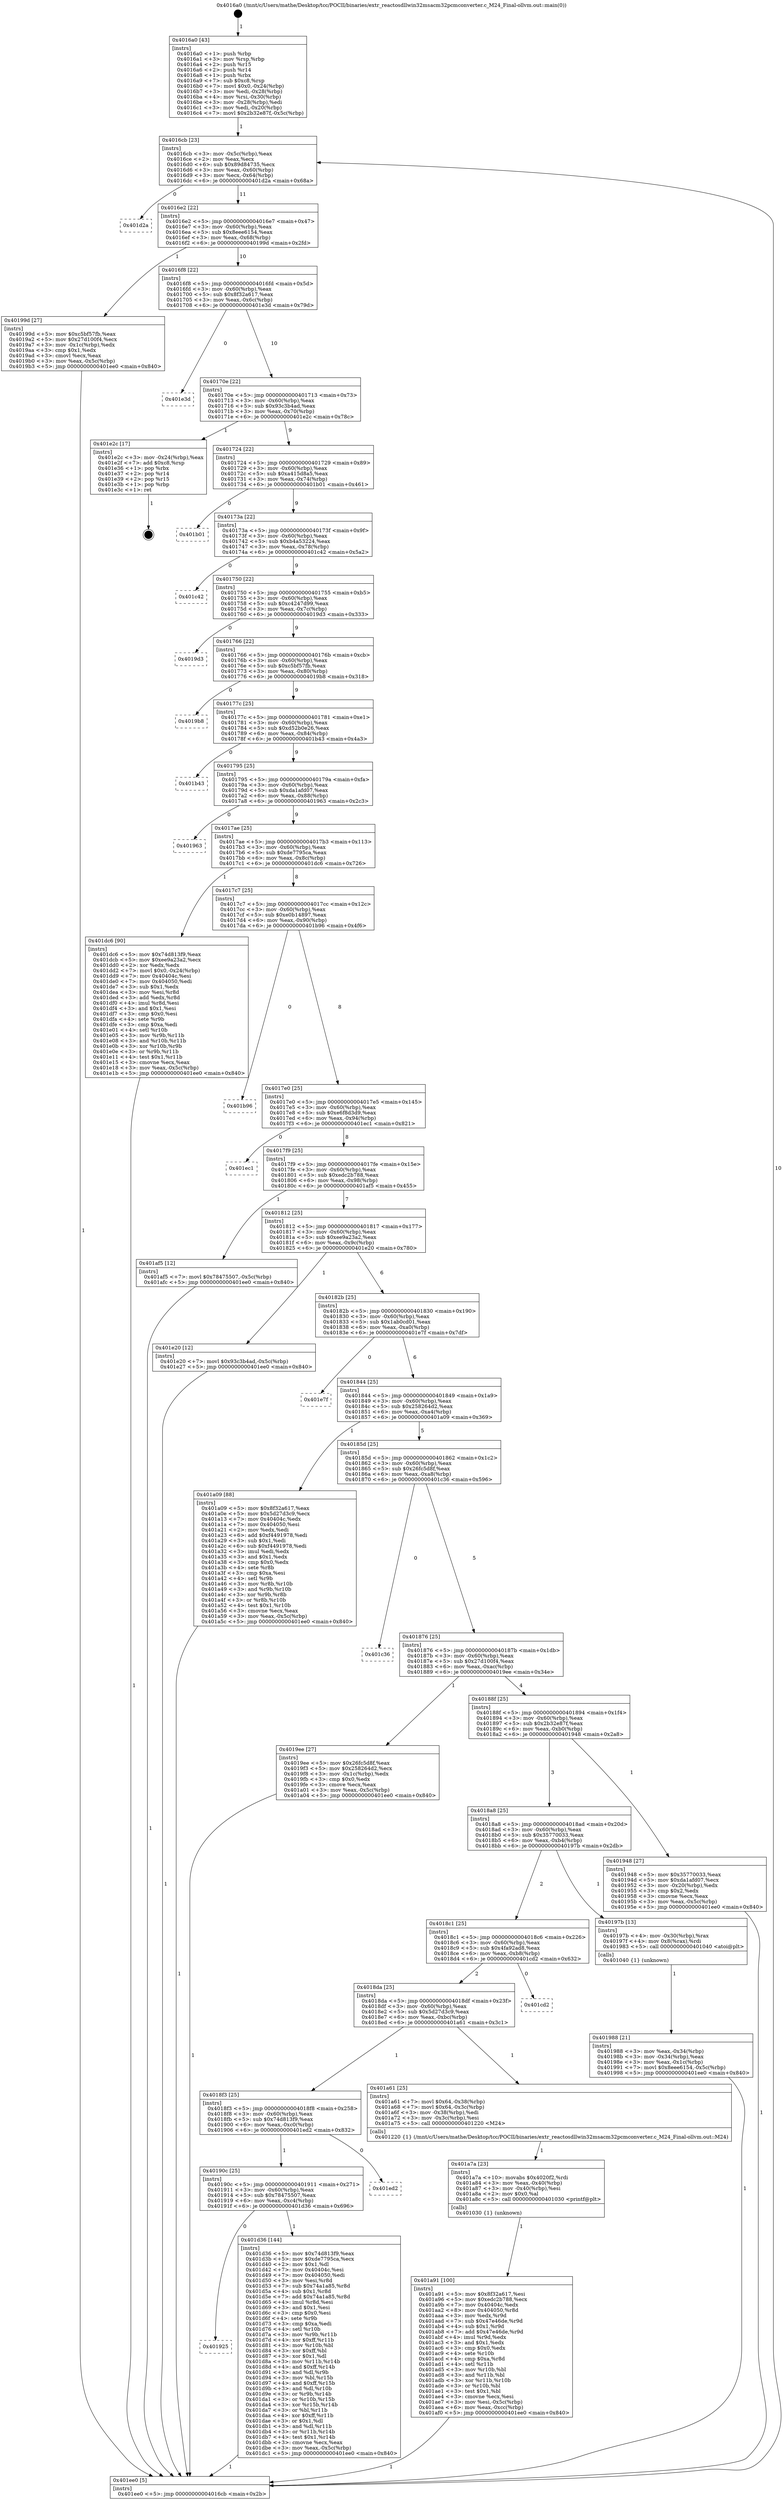 digraph "0x4016a0" {
  label = "0x4016a0 (/mnt/c/Users/mathe/Desktop/tcc/POCII/binaries/extr_reactosdllwin32msacm32pcmconverter.c_M24_Final-ollvm.out::main(0))"
  labelloc = "t"
  node[shape=record]

  Entry [label="",width=0.3,height=0.3,shape=circle,fillcolor=black,style=filled]
  "0x4016cb" [label="{
     0x4016cb [23]\l
     | [instrs]\l
     &nbsp;&nbsp;0x4016cb \<+3\>: mov -0x5c(%rbp),%eax\l
     &nbsp;&nbsp;0x4016ce \<+2\>: mov %eax,%ecx\l
     &nbsp;&nbsp;0x4016d0 \<+6\>: sub $0x89d84735,%ecx\l
     &nbsp;&nbsp;0x4016d6 \<+3\>: mov %eax,-0x60(%rbp)\l
     &nbsp;&nbsp;0x4016d9 \<+3\>: mov %ecx,-0x64(%rbp)\l
     &nbsp;&nbsp;0x4016dc \<+6\>: je 0000000000401d2a \<main+0x68a\>\l
  }"]
  "0x401d2a" [label="{
     0x401d2a\l
  }", style=dashed]
  "0x4016e2" [label="{
     0x4016e2 [22]\l
     | [instrs]\l
     &nbsp;&nbsp;0x4016e2 \<+5\>: jmp 00000000004016e7 \<main+0x47\>\l
     &nbsp;&nbsp;0x4016e7 \<+3\>: mov -0x60(%rbp),%eax\l
     &nbsp;&nbsp;0x4016ea \<+5\>: sub $0x8eee6154,%eax\l
     &nbsp;&nbsp;0x4016ef \<+3\>: mov %eax,-0x68(%rbp)\l
     &nbsp;&nbsp;0x4016f2 \<+6\>: je 000000000040199d \<main+0x2fd\>\l
  }"]
  Exit [label="",width=0.3,height=0.3,shape=circle,fillcolor=black,style=filled,peripheries=2]
  "0x40199d" [label="{
     0x40199d [27]\l
     | [instrs]\l
     &nbsp;&nbsp;0x40199d \<+5\>: mov $0xc5bf57fb,%eax\l
     &nbsp;&nbsp;0x4019a2 \<+5\>: mov $0x27d100f4,%ecx\l
     &nbsp;&nbsp;0x4019a7 \<+3\>: mov -0x1c(%rbp),%edx\l
     &nbsp;&nbsp;0x4019aa \<+3\>: cmp $0x1,%edx\l
     &nbsp;&nbsp;0x4019ad \<+3\>: cmovl %ecx,%eax\l
     &nbsp;&nbsp;0x4019b0 \<+3\>: mov %eax,-0x5c(%rbp)\l
     &nbsp;&nbsp;0x4019b3 \<+5\>: jmp 0000000000401ee0 \<main+0x840\>\l
  }"]
  "0x4016f8" [label="{
     0x4016f8 [22]\l
     | [instrs]\l
     &nbsp;&nbsp;0x4016f8 \<+5\>: jmp 00000000004016fd \<main+0x5d\>\l
     &nbsp;&nbsp;0x4016fd \<+3\>: mov -0x60(%rbp),%eax\l
     &nbsp;&nbsp;0x401700 \<+5\>: sub $0x8f32a617,%eax\l
     &nbsp;&nbsp;0x401705 \<+3\>: mov %eax,-0x6c(%rbp)\l
     &nbsp;&nbsp;0x401708 \<+6\>: je 0000000000401e3d \<main+0x79d\>\l
  }"]
  "0x401925" [label="{
     0x401925\l
  }", style=dashed]
  "0x401e3d" [label="{
     0x401e3d\l
  }", style=dashed]
  "0x40170e" [label="{
     0x40170e [22]\l
     | [instrs]\l
     &nbsp;&nbsp;0x40170e \<+5\>: jmp 0000000000401713 \<main+0x73\>\l
     &nbsp;&nbsp;0x401713 \<+3\>: mov -0x60(%rbp),%eax\l
     &nbsp;&nbsp;0x401716 \<+5\>: sub $0x93c3b4ad,%eax\l
     &nbsp;&nbsp;0x40171b \<+3\>: mov %eax,-0x70(%rbp)\l
     &nbsp;&nbsp;0x40171e \<+6\>: je 0000000000401e2c \<main+0x78c\>\l
  }"]
  "0x401d36" [label="{
     0x401d36 [144]\l
     | [instrs]\l
     &nbsp;&nbsp;0x401d36 \<+5\>: mov $0x74d813f9,%eax\l
     &nbsp;&nbsp;0x401d3b \<+5\>: mov $0xde7795ca,%ecx\l
     &nbsp;&nbsp;0x401d40 \<+2\>: mov $0x1,%dl\l
     &nbsp;&nbsp;0x401d42 \<+7\>: mov 0x40404c,%esi\l
     &nbsp;&nbsp;0x401d49 \<+7\>: mov 0x404050,%edi\l
     &nbsp;&nbsp;0x401d50 \<+3\>: mov %esi,%r8d\l
     &nbsp;&nbsp;0x401d53 \<+7\>: sub $0x74a1a85,%r8d\l
     &nbsp;&nbsp;0x401d5a \<+4\>: sub $0x1,%r8d\l
     &nbsp;&nbsp;0x401d5e \<+7\>: add $0x74a1a85,%r8d\l
     &nbsp;&nbsp;0x401d65 \<+4\>: imul %r8d,%esi\l
     &nbsp;&nbsp;0x401d69 \<+3\>: and $0x1,%esi\l
     &nbsp;&nbsp;0x401d6c \<+3\>: cmp $0x0,%esi\l
     &nbsp;&nbsp;0x401d6f \<+4\>: sete %r9b\l
     &nbsp;&nbsp;0x401d73 \<+3\>: cmp $0xa,%edi\l
     &nbsp;&nbsp;0x401d76 \<+4\>: setl %r10b\l
     &nbsp;&nbsp;0x401d7a \<+3\>: mov %r9b,%r11b\l
     &nbsp;&nbsp;0x401d7d \<+4\>: xor $0xff,%r11b\l
     &nbsp;&nbsp;0x401d81 \<+3\>: mov %r10b,%bl\l
     &nbsp;&nbsp;0x401d84 \<+3\>: xor $0xff,%bl\l
     &nbsp;&nbsp;0x401d87 \<+3\>: xor $0x1,%dl\l
     &nbsp;&nbsp;0x401d8a \<+3\>: mov %r11b,%r14b\l
     &nbsp;&nbsp;0x401d8d \<+4\>: and $0xff,%r14b\l
     &nbsp;&nbsp;0x401d91 \<+3\>: and %dl,%r9b\l
     &nbsp;&nbsp;0x401d94 \<+3\>: mov %bl,%r15b\l
     &nbsp;&nbsp;0x401d97 \<+4\>: and $0xff,%r15b\l
     &nbsp;&nbsp;0x401d9b \<+3\>: and %dl,%r10b\l
     &nbsp;&nbsp;0x401d9e \<+3\>: or %r9b,%r14b\l
     &nbsp;&nbsp;0x401da1 \<+3\>: or %r10b,%r15b\l
     &nbsp;&nbsp;0x401da4 \<+3\>: xor %r15b,%r14b\l
     &nbsp;&nbsp;0x401da7 \<+3\>: or %bl,%r11b\l
     &nbsp;&nbsp;0x401daa \<+4\>: xor $0xff,%r11b\l
     &nbsp;&nbsp;0x401dae \<+3\>: or $0x1,%dl\l
     &nbsp;&nbsp;0x401db1 \<+3\>: and %dl,%r11b\l
     &nbsp;&nbsp;0x401db4 \<+3\>: or %r11b,%r14b\l
     &nbsp;&nbsp;0x401db7 \<+4\>: test $0x1,%r14b\l
     &nbsp;&nbsp;0x401dbb \<+3\>: cmovne %ecx,%eax\l
     &nbsp;&nbsp;0x401dbe \<+3\>: mov %eax,-0x5c(%rbp)\l
     &nbsp;&nbsp;0x401dc1 \<+5\>: jmp 0000000000401ee0 \<main+0x840\>\l
  }"]
  "0x401e2c" [label="{
     0x401e2c [17]\l
     | [instrs]\l
     &nbsp;&nbsp;0x401e2c \<+3\>: mov -0x24(%rbp),%eax\l
     &nbsp;&nbsp;0x401e2f \<+7\>: add $0xc8,%rsp\l
     &nbsp;&nbsp;0x401e36 \<+1\>: pop %rbx\l
     &nbsp;&nbsp;0x401e37 \<+2\>: pop %r14\l
     &nbsp;&nbsp;0x401e39 \<+2\>: pop %r15\l
     &nbsp;&nbsp;0x401e3b \<+1\>: pop %rbp\l
     &nbsp;&nbsp;0x401e3c \<+1\>: ret\l
  }"]
  "0x401724" [label="{
     0x401724 [22]\l
     | [instrs]\l
     &nbsp;&nbsp;0x401724 \<+5\>: jmp 0000000000401729 \<main+0x89\>\l
     &nbsp;&nbsp;0x401729 \<+3\>: mov -0x60(%rbp),%eax\l
     &nbsp;&nbsp;0x40172c \<+5\>: sub $0xa415d8a5,%eax\l
     &nbsp;&nbsp;0x401731 \<+3\>: mov %eax,-0x74(%rbp)\l
     &nbsp;&nbsp;0x401734 \<+6\>: je 0000000000401b01 \<main+0x461\>\l
  }"]
  "0x40190c" [label="{
     0x40190c [25]\l
     | [instrs]\l
     &nbsp;&nbsp;0x40190c \<+5\>: jmp 0000000000401911 \<main+0x271\>\l
     &nbsp;&nbsp;0x401911 \<+3\>: mov -0x60(%rbp),%eax\l
     &nbsp;&nbsp;0x401914 \<+5\>: sub $0x78475507,%eax\l
     &nbsp;&nbsp;0x401919 \<+6\>: mov %eax,-0xc4(%rbp)\l
     &nbsp;&nbsp;0x40191f \<+6\>: je 0000000000401d36 \<main+0x696\>\l
  }"]
  "0x401b01" [label="{
     0x401b01\l
  }", style=dashed]
  "0x40173a" [label="{
     0x40173a [22]\l
     | [instrs]\l
     &nbsp;&nbsp;0x40173a \<+5\>: jmp 000000000040173f \<main+0x9f\>\l
     &nbsp;&nbsp;0x40173f \<+3\>: mov -0x60(%rbp),%eax\l
     &nbsp;&nbsp;0x401742 \<+5\>: sub $0xb4a53224,%eax\l
     &nbsp;&nbsp;0x401747 \<+3\>: mov %eax,-0x78(%rbp)\l
     &nbsp;&nbsp;0x40174a \<+6\>: je 0000000000401c42 \<main+0x5a2\>\l
  }"]
  "0x401ed2" [label="{
     0x401ed2\l
  }", style=dashed]
  "0x401c42" [label="{
     0x401c42\l
  }", style=dashed]
  "0x401750" [label="{
     0x401750 [22]\l
     | [instrs]\l
     &nbsp;&nbsp;0x401750 \<+5\>: jmp 0000000000401755 \<main+0xb5\>\l
     &nbsp;&nbsp;0x401755 \<+3\>: mov -0x60(%rbp),%eax\l
     &nbsp;&nbsp;0x401758 \<+5\>: sub $0xc4247d99,%eax\l
     &nbsp;&nbsp;0x40175d \<+3\>: mov %eax,-0x7c(%rbp)\l
     &nbsp;&nbsp;0x401760 \<+6\>: je 00000000004019d3 \<main+0x333\>\l
  }"]
  "0x401a91" [label="{
     0x401a91 [100]\l
     | [instrs]\l
     &nbsp;&nbsp;0x401a91 \<+5\>: mov $0x8f32a617,%esi\l
     &nbsp;&nbsp;0x401a96 \<+5\>: mov $0xedc2b788,%ecx\l
     &nbsp;&nbsp;0x401a9b \<+7\>: mov 0x40404c,%edx\l
     &nbsp;&nbsp;0x401aa2 \<+8\>: mov 0x404050,%r8d\l
     &nbsp;&nbsp;0x401aaa \<+3\>: mov %edx,%r9d\l
     &nbsp;&nbsp;0x401aad \<+7\>: sub $0x47e46de,%r9d\l
     &nbsp;&nbsp;0x401ab4 \<+4\>: sub $0x1,%r9d\l
     &nbsp;&nbsp;0x401ab8 \<+7\>: add $0x47e46de,%r9d\l
     &nbsp;&nbsp;0x401abf \<+4\>: imul %r9d,%edx\l
     &nbsp;&nbsp;0x401ac3 \<+3\>: and $0x1,%edx\l
     &nbsp;&nbsp;0x401ac6 \<+3\>: cmp $0x0,%edx\l
     &nbsp;&nbsp;0x401ac9 \<+4\>: sete %r10b\l
     &nbsp;&nbsp;0x401acd \<+4\>: cmp $0xa,%r8d\l
     &nbsp;&nbsp;0x401ad1 \<+4\>: setl %r11b\l
     &nbsp;&nbsp;0x401ad5 \<+3\>: mov %r10b,%bl\l
     &nbsp;&nbsp;0x401ad8 \<+3\>: and %r11b,%bl\l
     &nbsp;&nbsp;0x401adb \<+3\>: xor %r11b,%r10b\l
     &nbsp;&nbsp;0x401ade \<+3\>: or %r10b,%bl\l
     &nbsp;&nbsp;0x401ae1 \<+3\>: test $0x1,%bl\l
     &nbsp;&nbsp;0x401ae4 \<+3\>: cmovne %ecx,%esi\l
     &nbsp;&nbsp;0x401ae7 \<+3\>: mov %esi,-0x5c(%rbp)\l
     &nbsp;&nbsp;0x401aea \<+6\>: mov %eax,-0xcc(%rbp)\l
     &nbsp;&nbsp;0x401af0 \<+5\>: jmp 0000000000401ee0 \<main+0x840\>\l
  }"]
  "0x4019d3" [label="{
     0x4019d3\l
  }", style=dashed]
  "0x401766" [label="{
     0x401766 [22]\l
     | [instrs]\l
     &nbsp;&nbsp;0x401766 \<+5\>: jmp 000000000040176b \<main+0xcb\>\l
     &nbsp;&nbsp;0x40176b \<+3\>: mov -0x60(%rbp),%eax\l
     &nbsp;&nbsp;0x40176e \<+5\>: sub $0xc5bf57fb,%eax\l
     &nbsp;&nbsp;0x401773 \<+3\>: mov %eax,-0x80(%rbp)\l
     &nbsp;&nbsp;0x401776 \<+6\>: je 00000000004019b8 \<main+0x318\>\l
  }"]
  "0x401a7a" [label="{
     0x401a7a [23]\l
     | [instrs]\l
     &nbsp;&nbsp;0x401a7a \<+10\>: movabs $0x4020f2,%rdi\l
     &nbsp;&nbsp;0x401a84 \<+3\>: mov %eax,-0x40(%rbp)\l
     &nbsp;&nbsp;0x401a87 \<+3\>: mov -0x40(%rbp),%esi\l
     &nbsp;&nbsp;0x401a8a \<+2\>: mov $0x0,%al\l
     &nbsp;&nbsp;0x401a8c \<+5\>: call 0000000000401030 \<printf@plt\>\l
     | [calls]\l
     &nbsp;&nbsp;0x401030 \{1\} (unknown)\l
  }"]
  "0x4019b8" [label="{
     0x4019b8\l
  }", style=dashed]
  "0x40177c" [label="{
     0x40177c [25]\l
     | [instrs]\l
     &nbsp;&nbsp;0x40177c \<+5\>: jmp 0000000000401781 \<main+0xe1\>\l
     &nbsp;&nbsp;0x401781 \<+3\>: mov -0x60(%rbp),%eax\l
     &nbsp;&nbsp;0x401784 \<+5\>: sub $0xd52b0e26,%eax\l
     &nbsp;&nbsp;0x401789 \<+6\>: mov %eax,-0x84(%rbp)\l
     &nbsp;&nbsp;0x40178f \<+6\>: je 0000000000401b43 \<main+0x4a3\>\l
  }"]
  "0x4018f3" [label="{
     0x4018f3 [25]\l
     | [instrs]\l
     &nbsp;&nbsp;0x4018f3 \<+5\>: jmp 00000000004018f8 \<main+0x258\>\l
     &nbsp;&nbsp;0x4018f8 \<+3\>: mov -0x60(%rbp),%eax\l
     &nbsp;&nbsp;0x4018fb \<+5\>: sub $0x74d813f9,%eax\l
     &nbsp;&nbsp;0x401900 \<+6\>: mov %eax,-0xc0(%rbp)\l
     &nbsp;&nbsp;0x401906 \<+6\>: je 0000000000401ed2 \<main+0x832\>\l
  }"]
  "0x401b43" [label="{
     0x401b43\l
  }", style=dashed]
  "0x401795" [label="{
     0x401795 [25]\l
     | [instrs]\l
     &nbsp;&nbsp;0x401795 \<+5\>: jmp 000000000040179a \<main+0xfa\>\l
     &nbsp;&nbsp;0x40179a \<+3\>: mov -0x60(%rbp),%eax\l
     &nbsp;&nbsp;0x40179d \<+5\>: sub $0xda1afd07,%eax\l
     &nbsp;&nbsp;0x4017a2 \<+6\>: mov %eax,-0x88(%rbp)\l
     &nbsp;&nbsp;0x4017a8 \<+6\>: je 0000000000401963 \<main+0x2c3\>\l
  }"]
  "0x401a61" [label="{
     0x401a61 [25]\l
     | [instrs]\l
     &nbsp;&nbsp;0x401a61 \<+7\>: movl $0x64,-0x38(%rbp)\l
     &nbsp;&nbsp;0x401a68 \<+7\>: movl $0x64,-0x3c(%rbp)\l
     &nbsp;&nbsp;0x401a6f \<+3\>: mov -0x38(%rbp),%edi\l
     &nbsp;&nbsp;0x401a72 \<+3\>: mov -0x3c(%rbp),%esi\l
     &nbsp;&nbsp;0x401a75 \<+5\>: call 0000000000401220 \<M24\>\l
     | [calls]\l
     &nbsp;&nbsp;0x401220 \{1\} (/mnt/c/Users/mathe/Desktop/tcc/POCII/binaries/extr_reactosdllwin32msacm32pcmconverter.c_M24_Final-ollvm.out::M24)\l
  }"]
  "0x401963" [label="{
     0x401963\l
  }", style=dashed]
  "0x4017ae" [label="{
     0x4017ae [25]\l
     | [instrs]\l
     &nbsp;&nbsp;0x4017ae \<+5\>: jmp 00000000004017b3 \<main+0x113\>\l
     &nbsp;&nbsp;0x4017b3 \<+3\>: mov -0x60(%rbp),%eax\l
     &nbsp;&nbsp;0x4017b6 \<+5\>: sub $0xde7795ca,%eax\l
     &nbsp;&nbsp;0x4017bb \<+6\>: mov %eax,-0x8c(%rbp)\l
     &nbsp;&nbsp;0x4017c1 \<+6\>: je 0000000000401dc6 \<main+0x726\>\l
  }"]
  "0x4018da" [label="{
     0x4018da [25]\l
     | [instrs]\l
     &nbsp;&nbsp;0x4018da \<+5\>: jmp 00000000004018df \<main+0x23f\>\l
     &nbsp;&nbsp;0x4018df \<+3\>: mov -0x60(%rbp),%eax\l
     &nbsp;&nbsp;0x4018e2 \<+5\>: sub $0x5d27d3c9,%eax\l
     &nbsp;&nbsp;0x4018e7 \<+6\>: mov %eax,-0xbc(%rbp)\l
     &nbsp;&nbsp;0x4018ed \<+6\>: je 0000000000401a61 \<main+0x3c1\>\l
  }"]
  "0x401dc6" [label="{
     0x401dc6 [90]\l
     | [instrs]\l
     &nbsp;&nbsp;0x401dc6 \<+5\>: mov $0x74d813f9,%eax\l
     &nbsp;&nbsp;0x401dcb \<+5\>: mov $0xee9a23a2,%ecx\l
     &nbsp;&nbsp;0x401dd0 \<+2\>: xor %edx,%edx\l
     &nbsp;&nbsp;0x401dd2 \<+7\>: movl $0x0,-0x24(%rbp)\l
     &nbsp;&nbsp;0x401dd9 \<+7\>: mov 0x40404c,%esi\l
     &nbsp;&nbsp;0x401de0 \<+7\>: mov 0x404050,%edi\l
     &nbsp;&nbsp;0x401de7 \<+3\>: sub $0x1,%edx\l
     &nbsp;&nbsp;0x401dea \<+3\>: mov %esi,%r8d\l
     &nbsp;&nbsp;0x401ded \<+3\>: add %edx,%r8d\l
     &nbsp;&nbsp;0x401df0 \<+4\>: imul %r8d,%esi\l
     &nbsp;&nbsp;0x401df4 \<+3\>: and $0x1,%esi\l
     &nbsp;&nbsp;0x401df7 \<+3\>: cmp $0x0,%esi\l
     &nbsp;&nbsp;0x401dfa \<+4\>: sete %r9b\l
     &nbsp;&nbsp;0x401dfe \<+3\>: cmp $0xa,%edi\l
     &nbsp;&nbsp;0x401e01 \<+4\>: setl %r10b\l
     &nbsp;&nbsp;0x401e05 \<+3\>: mov %r9b,%r11b\l
     &nbsp;&nbsp;0x401e08 \<+3\>: and %r10b,%r11b\l
     &nbsp;&nbsp;0x401e0b \<+3\>: xor %r10b,%r9b\l
     &nbsp;&nbsp;0x401e0e \<+3\>: or %r9b,%r11b\l
     &nbsp;&nbsp;0x401e11 \<+4\>: test $0x1,%r11b\l
     &nbsp;&nbsp;0x401e15 \<+3\>: cmovne %ecx,%eax\l
     &nbsp;&nbsp;0x401e18 \<+3\>: mov %eax,-0x5c(%rbp)\l
     &nbsp;&nbsp;0x401e1b \<+5\>: jmp 0000000000401ee0 \<main+0x840\>\l
  }"]
  "0x4017c7" [label="{
     0x4017c7 [25]\l
     | [instrs]\l
     &nbsp;&nbsp;0x4017c7 \<+5\>: jmp 00000000004017cc \<main+0x12c\>\l
     &nbsp;&nbsp;0x4017cc \<+3\>: mov -0x60(%rbp),%eax\l
     &nbsp;&nbsp;0x4017cf \<+5\>: sub $0xe0b14897,%eax\l
     &nbsp;&nbsp;0x4017d4 \<+6\>: mov %eax,-0x90(%rbp)\l
     &nbsp;&nbsp;0x4017da \<+6\>: je 0000000000401b96 \<main+0x4f6\>\l
  }"]
  "0x401cd2" [label="{
     0x401cd2\l
  }", style=dashed]
  "0x401b96" [label="{
     0x401b96\l
  }", style=dashed]
  "0x4017e0" [label="{
     0x4017e0 [25]\l
     | [instrs]\l
     &nbsp;&nbsp;0x4017e0 \<+5\>: jmp 00000000004017e5 \<main+0x145\>\l
     &nbsp;&nbsp;0x4017e5 \<+3\>: mov -0x60(%rbp),%eax\l
     &nbsp;&nbsp;0x4017e8 \<+5\>: sub $0xe6f8d3d9,%eax\l
     &nbsp;&nbsp;0x4017ed \<+6\>: mov %eax,-0x94(%rbp)\l
     &nbsp;&nbsp;0x4017f3 \<+6\>: je 0000000000401ec1 \<main+0x821\>\l
  }"]
  "0x401988" [label="{
     0x401988 [21]\l
     | [instrs]\l
     &nbsp;&nbsp;0x401988 \<+3\>: mov %eax,-0x34(%rbp)\l
     &nbsp;&nbsp;0x40198b \<+3\>: mov -0x34(%rbp),%eax\l
     &nbsp;&nbsp;0x40198e \<+3\>: mov %eax,-0x1c(%rbp)\l
     &nbsp;&nbsp;0x401991 \<+7\>: movl $0x8eee6154,-0x5c(%rbp)\l
     &nbsp;&nbsp;0x401998 \<+5\>: jmp 0000000000401ee0 \<main+0x840\>\l
  }"]
  "0x401ec1" [label="{
     0x401ec1\l
  }", style=dashed]
  "0x4017f9" [label="{
     0x4017f9 [25]\l
     | [instrs]\l
     &nbsp;&nbsp;0x4017f9 \<+5\>: jmp 00000000004017fe \<main+0x15e\>\l
     &nbsp;&nbsp;0x4017fe \<+3\>: mov -0x60(%rbp),%eax\l
     &nbsp;&nbsp;0x401801 \<+5\>: sub $0xedc2b788,%eax\l
     &nbsp;&nbsp;0x401806 \<+6\>: mov %eax,-0x98(%rbp)\l
     &nbsp;&nbsp;0x40180c \<+6\>: je 0000000000401af5 \<main+0x455\>\l
  }"]
  "0x4018c1" [label="{
     0x4018c1 [25]\l
     | [instrs]\l
     &nbsp;&nbsp;0x4018c1 \<+5\>: jmp 00000000004018c6 \<main+0x226\>\l
     &nbsp;&nbsp;0x4018c6 \<+3\>: mov -0x60(%rbp),%eax\l
     &nbsp;&nbsp;0x4018c9 \<+5\>: sub $0x4fa92ad8,%eax\l
     &nbsp;&nbsp;0x4018ce \<+6\>: mov %eax,-0xb8(%rbp)\l
     &nbsp;&nbsp;0x4018d4 \<+6\>: je 0000000000401cd2 \<main+0x632\>\l
  }"]
  "0x401af5" [label="{
     0x401af5 [12]\l
     | [instrs]\l
     &nbsp;&nbsp;0x401af5 \<+7\>: movl $0x78475507,-0x5c(%rbp)\l
     &nbsp;&nbsp;0x401afc \<+5\>: jmp 0000000000401ee0 \<main+0x840\>\l
  }"]
  "0x401812" [label="{
     0x401812 [25]\l
     | [instrs]\l
     &nbsp;&nbsp;0x401812 \<+5\>: jmp 0000000000401817 \<main+0x177\>\l
     &nbsp;&nbsp;0x401817 \<+3\>: mov -0x60(%rbp),%eax\l
     &nbsp;&nbsp;0x40181a \<+5\>: sub $0xee9a23a2,%eax\l
     &nbsp;&nbsp;0x40181f \<+6\>: mov %eax,-0x9c(%rbp)\l
     &nbsp;&nbsp;0x401825 \<+6\>: je 0000000000401e20 \<main+0x780\>\l
  }"]
  "0x40197b" [label="{
     0x40197b [13]\l
     | [instrs]\l
     &nbsp;&nbsp;0x40197b \<+4\>: mov -0x30(%rbp),%rax\l
     &nbsp;&nbsp;0x40197f \<+4\>: mov 0x8(%rax),%rdi\l
     &nbsp;&nbsp;0x401983 \<+5\>: call 0000000000401040 \<atoi@plt\>\l
     | [calls]\l
     &nbsp;&nbsp;0x401040 \{1\} (unknown)\l
  }"]
  "0x401e20" [label="{
     0x401e20 [12]\l
     | [instrs]\l
     &nbsp;&nbsp;0x401e20 \<+7\>: movl $0x93c3b4ad,-0x5c(%rbp)\l
     &nbsp;&nbsp;0x401e27 \<+5\>: jmp 0000000000401ee0 \<main+0x840\>\l
  }"]
  "0x40182b" [label="{
     0x40182b [25]\l
     | [instrs]\l
     &nbsp;&nbsp;0x40182b \<+5\>: jmp 0000000000401830 \<main+0x190\>\l
     &nbsp;&nbsp;0x401830 \<+3\>: mov -0x60(%rbp),%eax\l
     &nbsp;&nbsp;0x401833 \<+5\>: sub $0x1ab0cd01,%eax\l
     &nbsp;&nbsp;0x401838 \<+6\>: mov %eax,-0xa0(%rbp)\l
     &nbsp;&nbsp;0x40183e \<+6\>: je 0000000000401e7f \<main+0x7df\>\l
  }"]
  "0x4016a0" [label="{
     0x4016a0 [43]\l
     | [instrs]\l
     &nbsp;&nbsp;0x4016a0 \<+1\>: push %rbp\l
     &nbsp;&nbsp;0x4016a1 \<+3\>: mov %rsp,%rbp\l
     &nbsp;&nbsp;0x4016a4 \<+2\>: push %r15\l
     &nbsp;&nbsp;0x4016a6 \<+2\>: push %r14\l
     &nbsp;&nbsp;0x4016a8 \<+1\>: push %rbx\l
     &nbsp;&nbsp;0x4016a9 \<+7\>: sub $0xc8,%rsp\l
     &nbsp;&nbsp;0x4016b0 \<+7\>: movl $0x0,-0x24(%rbp)\l
     &nbsp;&nbsp;0x4016b7 \<+3\>: mov %edi,-0x28(%rbp)\l
     &nbsp;&nbsp;0x4016ba \<+4\>: mov %rsi,-0x30(%rbp)\l
     &nbsp;&nbsp;0x4016be \<+3\>: mov -0x28(%rbp),%edi\l
     &nbsp;&nbsp;0x4016c1 \<+3\>: mov %edi,-0x20(%rbp)\l
     &nbsp;&nbsp;0x4016c4 \<+7\>: movl $0x2b32e87f,-0x5c(%rbp)\l
  }"]
  "0x401e7f" [label="{
     0x401e7f\l
  }", style=dashed]
  "0x401844" [label="{
     0x401844 [25]\l
     | [instrs]\l
     &nbsp;&nbsp;0x401844 \<+5\>: jmp 0000000000401849 \<main+0x1a9\>\l
     &nbsp;&nbsp;0x401849 \<+3\>: mov -0x60(%rbp),%eax\l
     &nbsp;&nbsp;0x40184c \<+5\>: sub $0x258264d2,%eax\l
     &nbsp;&nbsp;0x401851 \<+6\>: mov %eax,-0xa4(%rbp)\l
     &nbsp;&nbsp;0x401857 \<+6\>: je 0000000000401a09 \<main+0x369\>\l
  }"]
  "0x401ee0" [label="{
     0x401ee0 [5]\l
     | [instrs]\l
     &nbsp;&nbsp;0x401ee0 \<+5\>: jmp 00000000004016cb \<main+0x2b\>\l
  }"]
  "0x401a09" [label="{
     0x401a09 [88]\l
     | [instrs]\l
     &nbsp;&nbsp;0x401a09 \<+5\>: mov $0x8f32a617,%eax\l
     &nbsp;&nbsp;0x401a0e \<+5\>: mov $0x5d27d3c9,%ecx\l
     &nbsp;&nbsp;0x401a13 \<+7\>: mov 0x40404c,%edx\l
     &nbsp;&nbsp;0x401a1a \<+7\>: mov 0x404050,%esi\l
     &nbsp;&nbsp;0x401a21 \<+2\>: mov %edx,%edi\l
     &nbsp;&nbsp;0x401a23 \<+6\>: add $0xf4491978,%edi\l
     &nbsp;&nbsp;0x401a29 \<+3\>: sub $0x1,%edi\l
     &nbsp;&nbsp;0x401a2c \<+6\>: sub $0xf4491978,%edi\l
     &nbsp;&nbsp;0x401a32 \<+3\>: imul %edi,%edx\l
     &nbsp;&nbsp;0x401a35 \<+3\>: and $0x1,%edx\l
     &nbsp;&nbsp;0x401a38 \<+3\>: cmp $0x0,%edx\l
     &nbsp;&nbsp;0x401a3b \<+4\>: sete %r8b\l
     &nbsp;&nbsp;0x401a3f \<+3\>: cmp $0xa,%esi\l
     &nbsp;&nbsp;0x401a42 \<+4\>: setl %r9b\l
     &nbsp;&nbsp;0x401a46 \<+3\>: mov %r8b,%r10b\l
     &nbsp;&nbsp;0x401a49 \<+3\>: and %r9b,%r10b\l
     &nbsp;&nbsp;0x401a4c \<+3\>: xor %r9b,%r8b\l
     &nbsp;&nbsp;0x401a4f \<+3\>: or %r8b,%r10b\l
     &nbsp;&nbsp;0x401a52 \<+4\>: test $0x1,%r10b\l
     &nbsp;&nbsp;0x401a56 \<+3\>: cmovne %ecx,%eax\l
     &nbsp;&nbsp;0x401a59 \<+3\>: mov %eax,-0x5c(%rbp)\l
     &nbsp;&nbsp;0x401a5c \<+5\>: jmp 0000000000401ee0 \<main+0x840\>\l
  }"]
  "0x40185d" [label="{
     0x40185d [25]\l
     | [instrs]\l
     &nbsp;&nbsp;0x40185d \<+5\>: jmp 0000000000401862 \<main+0x1c2\>\l
     &nbsp;&nbsp;0x401862 \<+3\>: mov -0x60(%rbp),%eax\l
     &nbsp;&nbsp;0x401865 \<+5\>: sub $0x26fc5d8f,%eax\l
     &nbsp;&nbsp;0x40186a \<+6\>: mov %eax,-0xa8(%rbp)\l
     &nbsp;&nbsp;0x401870 \<+6\>: je 0000000000401c36 \<main+0x596\>\l
  }"]
  "0x4018a8" [label="{
     0x4018a8 [25]\l
     | [instrs]\l
     &nbsp;&nbsp;0x4018a8 \<+5\>: jmp 00000000004018ad \<main+0x20d\>\l
     &nbsp;&nbsp;0x4018ad \<+3\>: mov -0x60(%rbp),%eax\l
     &nbsp;&nbsp;0x4018b0 \<+5\>: sub $0x35770033,%eax\l
     &nbsp;&nbsp;0x4018b5 \<+6\>: mov %eax,-0xb4(%rbp)\l
     &nbsp;&nbsp;0x4018bb \<+6\>: je 000000000040197b \<main+0x2db\>\l
  }"]
  "0x401c36" [label="{
     0x401c36\l
  }", style=dashed]
  "0x401876" [label="{
     0x401876 [25]\l
     | [instrs]\l
     &nbsp;&nbsp;0x401876 \<+5\>: jmp 000000000040187b \<main+0x1db\>\l
     &nbsp;&nbsp;0x40187b \<+3\>: mov -0x60(%rbp),%eax\l
     &nbsp;&nbsp;0x40187e \<+5\>: sub $0x27d100f4,%eax\l
     &nbsp;&nbsp;0x401883 \<+6\>: mov %eax,-0xac(%rbp)\l
     &nbsp;&nbsp;0x401889 \<+6\>: je 00000000004019ee \<main+0x34e\>\l
  }"]
  "0x401948" [label="{
     0x401948 [27]\l
     | [instrs]\l
     &nbsp;&nbsp;0x401948 \<+5\>: mov $0x35770033,%eax\l
     &nbsp;&nbsp;0x40194d \<+5\>: mov $0xda1afd07,%ecx\l
     &nbsp;&nbsp;0x401952 \<+3\>: mov -0x20(%rbp),%edx\l
     &nbsp;&nbsp;0x401955 \<+3\>: cmp $0x2,%edx\l
     &nbsp;&nbsp;0x401958 \<+3\>: cmovne %ecx,%eax\l
     &nbsp;&nbsp;0x40195b \<+3\>: mov %eax,-0x5c(%rbp)\l
     &nbsp;&nbsp;0x40195e \<+5\>: jmp 0000000000401ee0 \<main+0x840\>\l
  }"]
  "0x4019ee" [label="{
     0x4019ee [27]\l
     | [instrs]\l
     &nbsp;&nbsp;0x4019ee \<+5\>: mov $0x26fc5d8f,%eax\l
     &nbsp;&nbsp;0x4019f3 \<+5\>: mov $0x258264d2,%ecx\l
     &nbsp;&nbsp;0x4019f8 \<+3\>: mov -0x1c(%rbp),%edx\l
     &nbsp;&nbsp;0x4019fb \<+3\>: cmp $0x0,%edx\l
     &nbsp;&nbsp;0x4019fe \<+3\>: cmove %ecx,%eax\l
     &nbsp;&nbsp;0x401a01 \<+3\>: mov %eax,-0x5c(%rbp)\l
     &nbsp;&nbsp;0x401a04 \<+5\>: jmp 0000000000401ee0 \<main+0x840\>\l
  }"]
  "0x40188f" [label="{
     0x40188f [25]\l
     | [instrs]\l
     &nbsp;&nbsp;0x40188f \<+5\>: jmp 0000000000401894 \<main+0x1f4\>\l
     &nbsp;&nbsp;0x401894 \<+3\>: mov -0x60(%rbp),%eax\l
     &nbsp;&nbsp;0x401897 \<+5\>: sub $0x2b32e87f,%eax\l
     &nbsp;&nbsp;0x40189c \<+6\>: mov %eax,-0xb0(%rbp)\l
     &nbsp;&nbsp;0x4018a2 \<+6\>: je 0000000000401948 \<main+0x2a8\>\l
  }"]
  Entry -> "0x4016a0" [label=" 1"]
  "0x4016cb" -> "0x401d2a" [label=" 0"]
  "0x4016cb" -> "0x4016e2" [label=" 11"]
  "0x401e2c" -> Exit [label=" 1"]
  "0x4016e2" -> "0x40199d" [label=" 1"]
  "0x4016e2" -> "0x4016f8" [label=" 10"]
  "0x401e20" -> "0x401ee0" [label=" 1"]
  "0x4016f8" -> "0x401e3d" [label=" 0"]
  "0x4016f8" -> "0x40170e" [label=" 10"]
  "0x401dc6" -> "0x401ee0" [label=" 1"]
  "0x40170e" -> "0x401e2c" [label=" 1"]
  "0x40170e" -> "0x401724" [label=" 9"]
  "0x401d36" -> "0x401ee0" [label=" 1"]
  "0x401724" -> "0x401b01" [label=" 0"]
  "0x401724" -> "0x40173a" [label=" 9"]
  "0x40190c" -> "0x401d36" [label=" 1"]
  "0x40173a" -> "0x401c42" [label=" 0"]
  "0x40173a" -> "0x401750" [label=" 9"]
  "0x40190c" -> "0x401925" [label=" 0"]
  "0x401750" -> "0x4019d3" [label=" 0"]
  "0x401750" -> "0x401766" [label=" 9"]
  "0x4018f3" -> "0x401ed2" [label=" 0"]
  "0x401766" -> "0x4019b8" [label=" 0"]
  "0x401766" -> "0x40177c" [label=" 9"]
  "0x4018f3" -> "0x40190c" [label=" 1"]
  "0x40177c" -> "0x401b43" [label=" 0"]
  "0x40177c" -> "0x401795" [label=" 9"]
  "0x401af5" -> "0x401ee0" [label=" 1"]
  "0x401795" -> "0x401963" [label=" 0"]
  "0x401795" -> "0x4017ae" [label=" 9"]
  "0x401a91" -> "0x401ee0" [label=" 1"]
  "0x4017ae" -> "0x401dc6" [label=" 1"]
  "0x4017ae" -> "0x4017c7" [label=" 8"]
  "0x401a61" -> "0x401a7a" [label=" 1"]
  "0x4017c7" -> "0x401b96" [label=" 0"]
  "0x4017c7" -> "0x4017e0" [label=" 8"]
  "0x4018da" -> "0x4018f3" [label=" 1"]
  "0x4017e0" -> "0x401ec1" [label=" 0"]
  "0x4017e0" -> "0x4017f9" [label=" 8"]
  "0x401a7a" -> "0x401a91" [label=" 1"]
  "0x4017f9" -> "0x401af5" [label=" 1"]
  "0x4017f9" -> "0x401812" [label=" 7"]
  "0x4018c1" -> "0x4018da" [label=" 2"]
  "0x401812" -> "0x401e20" [label=" 1"]
  "0x401812" -> "0x40182b" [label=" 6"]
  "0x4018c1" -> "0x401cd2" [label=" 0"]
  "0x40182b" -> "0x401e7f" [label=" 0"]
  "0x40182b" -> "0x401844" [label=" 6"]
  "0x401a09" -> "0x401ee0" [label=" 1"]
  "0x401844" -> "0x401a09" [label=" 1"]
  "0x401844" -> "0x40185d" [label=" 5"]
  "0x4019ee" -> "0x401ee0" [label=" 1"]
  "0x40185d" -> "0x401c36" [label=" 0"]
  "0x40185d" -> "0x401876" [label=" 5"]
  "0x40199d" -> "0x401ee0" [label=" 1"]
  "0x401876" -> "0x4019ee" [label=" 1"]
  "0x401876" -> "0x40188f" [label=" 4"]
  "0x401988" -> "0x401ee0" [label=" 1"]
  "0x40188f" -> "0x401948" [label=" 1"]
  "0x40188f" -> "0x4018a8" [label=" 3"]
  "0x401948" -> "0x401ee0" [label=" 1"]
  "0x4016a0" -> "0x4016cb" [label=" 1"]
  "0x401ee0" -> "0x4016cb" [label=" 10"]
  "0x4018da" -> "0x401a61" [label=" 1"]
  "0x4018a8" -> "0x40197b" [label=" 1"]
  "0x4018a8" -> "0x4018c1" [label=" 2"]
  "0x40197b" -> "0x401988" [label=" 1"]
}
